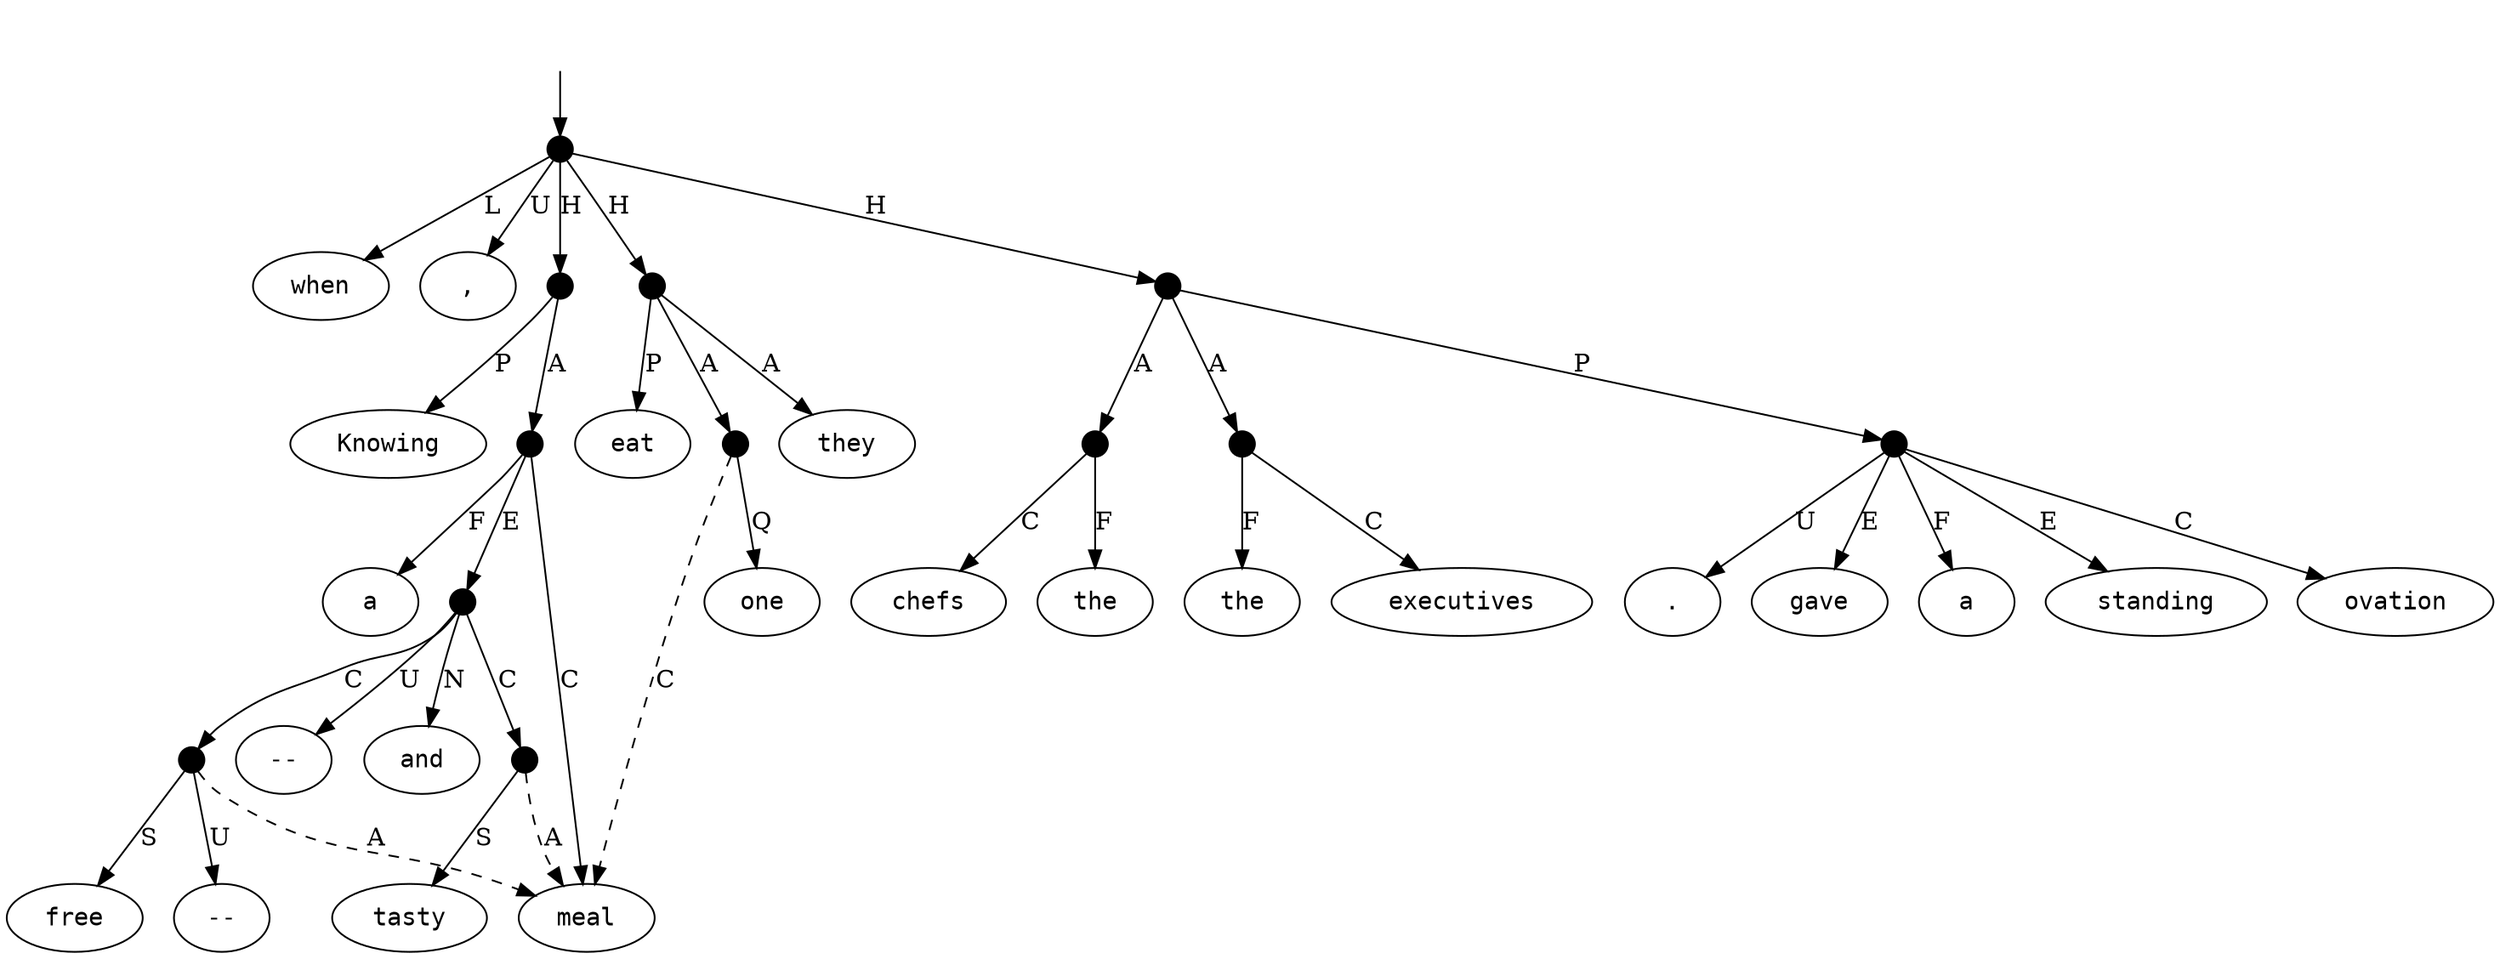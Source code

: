 digraph "20010018" {
  top [ style=invis ];
  top -> 23;
  0 [ label=<<table align="center" border="0" cellspacing="0"><tr><td colspan="2"><font face="Courier">Knowing</font></td></tr></table>> ];
  1 [ label=<<table align="center" border="0" cellspacing="0"><tr><td colspan="2"><font face="Courier">a</font></td></tr></table>> ];
  2 [ label=<<table align="center" border="0" cellspacing="0"><tr><td colspan="2"><font face="Courier">tasty</font></td></tr></table>> ];
  3 [ label=<<table align="center" border="0" cellspacing="0"><tr><td colspan="2"><font face="Courier">--</font></td></tr></table>> ];
  4 [ label=<<table align="center" border="0" cellspacing="0"><tr><td colspan="2"><font face="Courier">and</font></td></tr></table>> ];
  5 [ label=<<table align="center" border="0" cellspacing="0"><tr><td colspan="2"><font face="Courier">free</font></td></tr></table>> ];
  6 [ label=<<table align="center" border="0" cellspacing="0"><tr><td colspan="2"><font face="Courier">--</font></td></tr></table>> ];
  7 [ label=<<table align="center" border="0" cellspacing="0"><tr><td colspan="2"><font face="Courier">meal</font></td></tr></table>> ];
  8 [ label=<<table align="center" border="0" cellspacing="0"><tr><td colspan="2"><font face="Courier">when</font></td></tr></table>> ];
  9 [ label=<<table align="center" border="0" cellspacing="0"><tr><td colspan="2"><font face="Courier">they</font></td></tr></table>> ];
  10 [ label=<<table align="center" border="0" cellspacing="0"><tr><td colspan="2"><font face="Courier">eat</font></td></tr></table>> ];
  11 [ label=<<table align="center" border="0" cellspacing="0"><tr><td colspan="2"><font face="Courier">one</font></td></tr></table>> ];
  12 [ label=<<table align="center" border="0" cellspacing="0"><tr><td colspan="2"><font face="Courier">,</font></td></tr></table>> ];
  13 [ label=<<table align="center" border="0" cellspacing="0"><tr><td colspan="2"><font face="Courier">the</font></td></tr></table>> ];
  14 [ label=<<table align="center" border="0" cellspacing="0"><tr><td colspan="2"><font face="Courier">executives</font></td></tr></table>> ];
  15 [ label=<<table align="center" border="0" cellspacing="0"><tr><td colspan="2"><font face="Courier">gave</font></td></tr></table>> ];
  16 [ label=<<table align="center" border="0" cellspacing="0"><tr><td colspan="2"><font face="Courier">the</font></td></tr></table>> ];
  17 [ label=<<table align="center" border="0" cellspacing="0"><tr><td colspan="2"><font face="Courier">chefs</font></td></tr></table>> ];
  18 [ label=<<table align="center" border="0" cellspacing="0"><tr><td colspan="2"><font face="Courier">a</font></td></tr></table>> ];
  19 [ label=<<table align="center" border="0" cellspacing="0"><tr><td colspan="2"><font face="Courier">standing</font></td></tr></table>> ];
  20 [ label=<<table align="center" border="0" cellspacing="0"><tr><td colspan="2"><font face="Courier">ovation</font></td></tr></table>> ];
  21 [ label=<<table align="center" border="0" cellspacing="0"><tr><td colspan="2"><font face="Courier">.</font></td></tr></table>> ];
  22 [ shape=point, width=0.2 ];
  23 [ shape=point, width=0.2 ];
  24 [ shape=point, width=0.2 ];
  25 [ shape=point, width=0.2 ];
  26 [ shape=point, width=0.2 ];
  27 [ shape=point, width=0.2 ];
  28 [ shape=point, width=0.2 ];
  29 [ shape=point, width=0.2 ];
  30 [ shape=point, width=0.2 ];
  31 [ shape=point, width=0.2 ];
  32 [ shape=point, width=0.2 ];
  33 [ shape=point, width=0.2 ];
  30 -> 14 [ label="C" ];
  25 -> 2 [ label="S" ];
  23 -> 22 [ label="H" ];
  22 -> 0 [ label="P" ];
  22 -> 24 [ label="A" ];
  23 -> 31 [ label="H" ];
  27 -> 6 [ label="U" ];
  23 -> 8 [ label="L" ];
  33 -> 17 [ label="C" ];
  27 -> 7 [ label="A", style=dashed ];
  24 -> 26 [ label="E" ];
  33 -> 16 [ label="F" ];
  24 -> 1 [ label="F" ];
  28 -> 29 [ label="A" ];
  26 -> 3 [ label="U" ];
  29 -> 7 [ label="C", style=dashed ];
  31 -> 32 [ label="P" ];
  27 -> 5 [ label="S" ];
  32 -> 20 [ label="C" ];
  26 -> 4 [ label="N" ];
  32 -> 19 [ label="E" ];
  23 -> 12 [ label="U" ];
  23 -> 28 [ label="H" ];
  26 -> 25 [ label="C" ];
  32 -> 15 [ label="E" ];
  29 -> 11 [ label="Q" ];
  26 -> 27 [ label="C" ];
  32 -> 18 [ label="F" ];
  32 -> 21 [ label="U" ];
  25 -> 7 [ label="A", style=dashed ];
  31 -> 30 [ label="A" ];
  30 -> 13 [ label="F" ];
  31 -> 33 [ label="A" ];
  28 -> 10 [ label="P" ];
  28 -> 9 [ label="A" ];
  24 -> 7 [ label="C" ];
}

